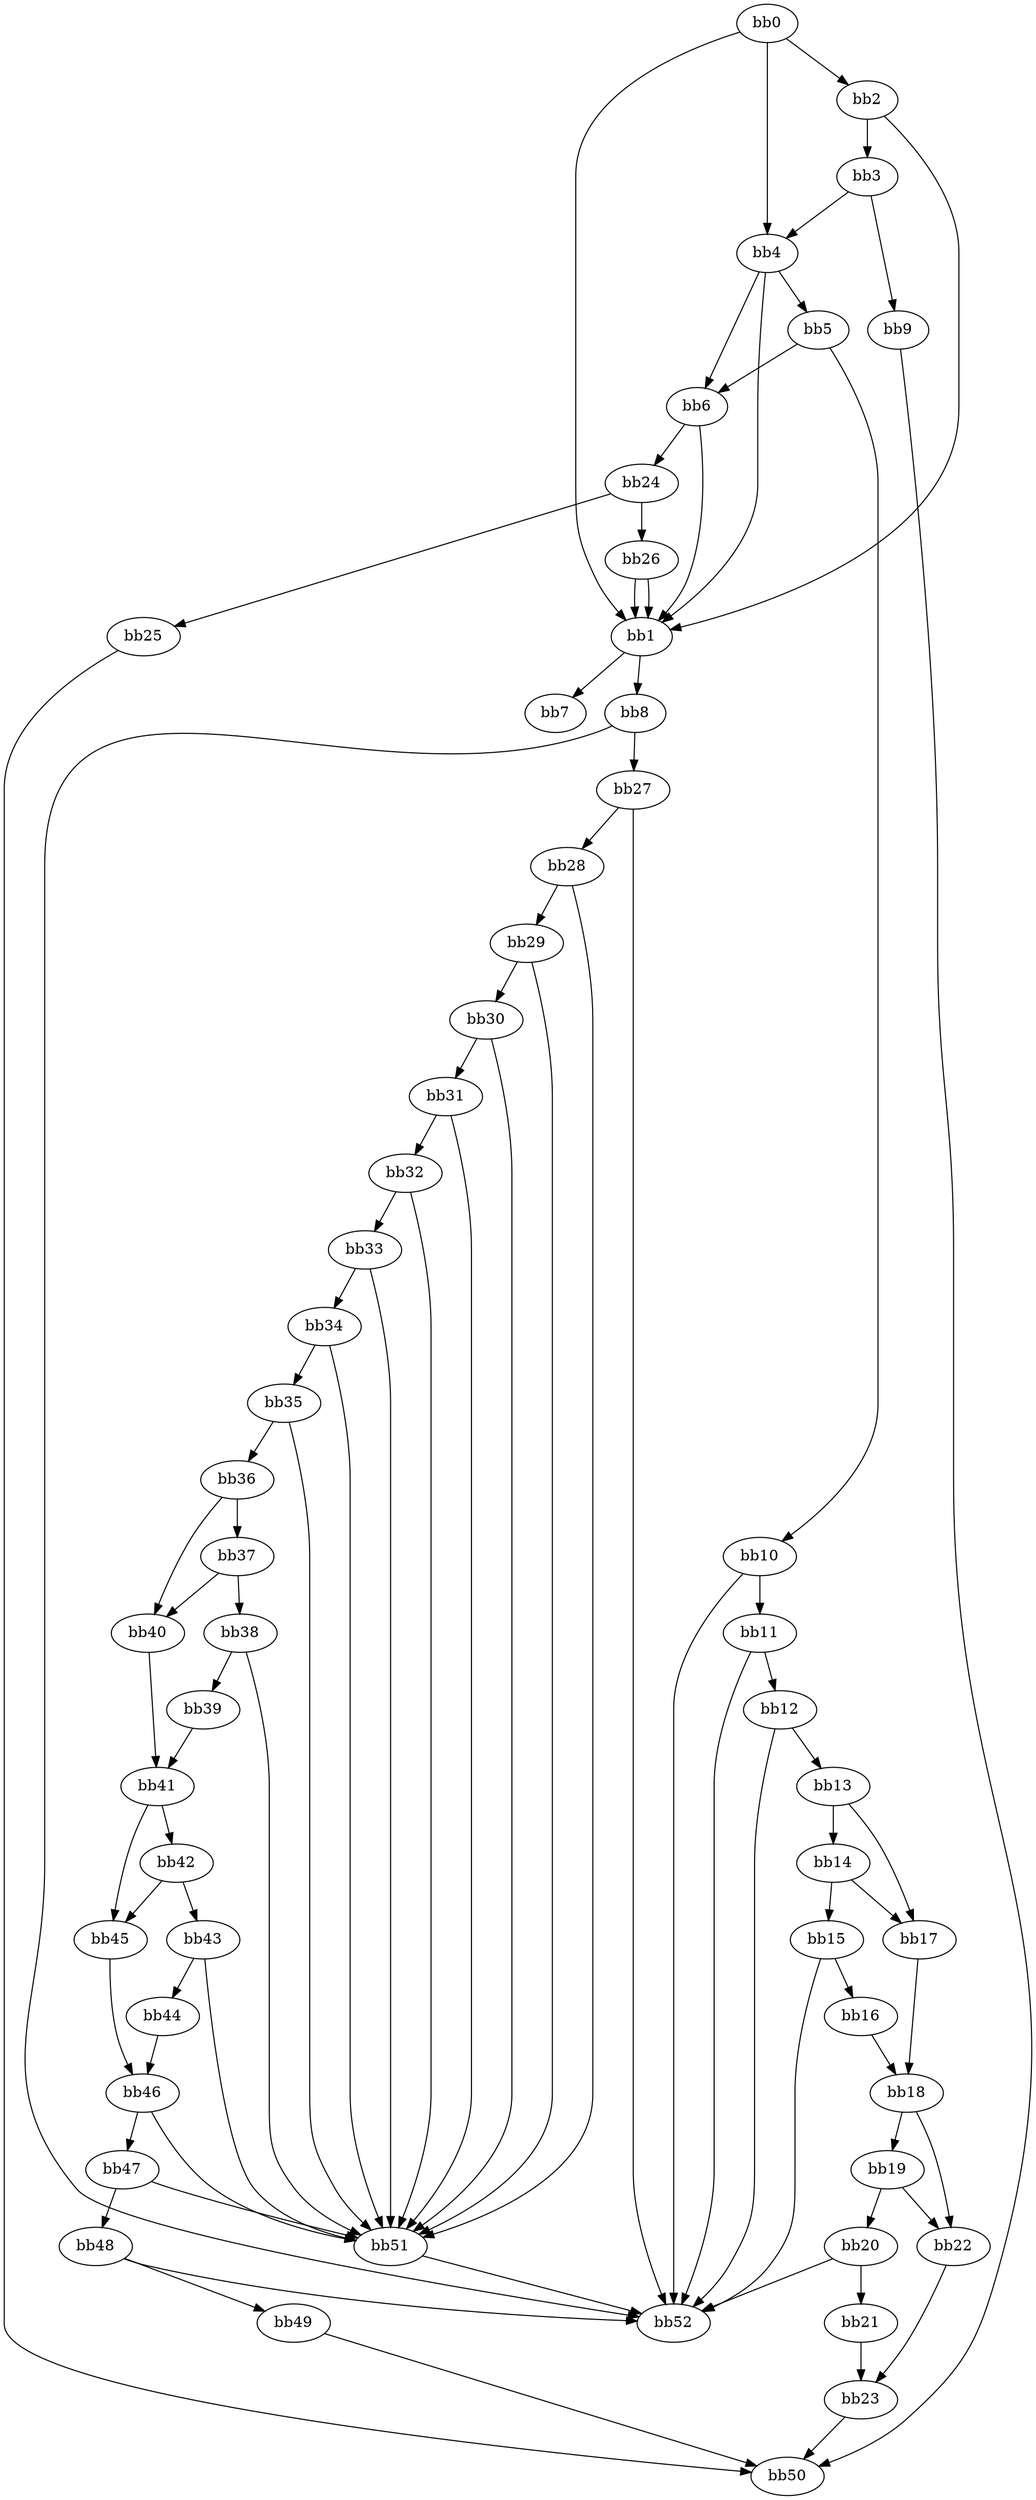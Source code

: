 digraph {
    0 [ label = "bb0\l" ]
    1 [ label = "bb1\l" ]
    2 [ label = "bb2\l" ]
    3 [ label = "bb3\l" ]
    4 [ label = "bb4\l" ]
    5 [ label = "bb5\l" ]
    6 [ label = "bb6\l" ]
    7 [ label = "bb7\l" ]
    8 [ label = "bb8\l" ]
    9 [ label = "bb9\l" ]
    10 [ label = "bb10\l" ]
    11 [ label = "bb11\l" ]
    12 [ label = "bb12\l" ]
    13 [ label = "bb13\l" ]
    14 [ label = "bb14\l" ]
    15 [ label = "bb15\l" ]
    16 [ label = "bb16\l" ]
    17 [ label = "bb17\l" ]
    18 [ label = "bb18\l" ]
    19 [ label = "bb19\l" ]
    20 [ label = "bb20\l" ]
    21 [ label = "bb21\l" ]
    22 [ label = "bb22\l" ]
    23 [ label = "bb23\l" ]
    24 [ label = "bb24\l" ]
    25 [ label = "bb25\l" ]
    26 [ label = "bb26\l" ]
    27 [ label = "bb27\l" ]
    28 [ label = "bb28\l" ]
    29 [ label = "bb29\l" ]
    30 [ label = "bb30\l" ]
    31 [ label = "bb31\l" ]
    32 [ label = "bb32\l" ]
    33 [ label = "bb33\l" ]
    34 [ label = "bb34\l" ]
    35 [ label = "bb35\l" ]
    36 [ label = "bb36\l" ]
    37 [ label = "bb37\l" ]
    38 [ label = "bb38\l" ]
    39 [ label = "bb39\l" ]
    40 [ label = "bb40\l" ]
    41 [ label = "bb41\l" ]
    42 [ label = "bb42\l" ]
    43 [ label = "bb43\l" ]
    44 [ label = "bb44\l" ]
    45 [ label = "bb45\l" ]
    46 [ label = "bb46\l" ]
    47 [ label = "bb47\l" ]
    48 [ label = "bb48\l" ]
    49 [ label = "bb49\l" ]
    50 [ label = "bb50\l" ]
    51 [ label = "bb51\l" ]
    52 [ label = "bb52\l" ]
    0 -> 1 [ ]
    0 -> 2 [ ]
    0 -> 4 [ ]
    1 -> 7 [ ]
    1 -> 8 [ ]
    2 -> 1 [ ]
    2 -> 3 [ ]
    3 -> 4 [ ]
    3 -> 9 [ ]
    4 -> 1 [ ]
    4 -> 5 [ ]
    4 -> 6 [ ]
    5 -> 6 [ ]
    5 -> 10 [ ]
    6 -> 1 [ ]
    6 -> 24 [ ]
    8 -> 27 [ ]
    8 -> 52 [ ]
    9 -> 50 [ ]
    10 -> 11 [ ]
    10 -> 52 [ ]
    11 -> 12 [ ]
    11 -> 52 [ ]
    12 -> 13 [ ]
    12 -> 52 [ ]
    13 -> 14 [ ]
    13 -> 17 [ ]
    14 -> 15 [ ]
    14 -> 17 [ ]
    15 -> 16 [ ]
    15 -> 52 [ ]
    16 -> 18 [ ]
    17 -> 18 [ ]
    18 -> 19 [ ]
    18 -> 22 [ ]
    19 -> 20 [ ]
    19 -> 22 [ ]
    20 -> 21 [ ]
    20 -> 52 [ ]
    21 -> 23 [ ]
    22 -> 23 [ ]
    23 -> 50 [ ]
    24 -> 25 [ ]
    24 -> 26 [ ]
    25 -> 50 [ ]
    26 -> 1 [ ]
    26 -> 1 [ ]
    27 -> 28 [ ]
    27 -> 52 [ ]
    28 -> 29 [ ]
    28 -> 51 [ ]
    29 -> 30 [ ]
    29 -> 51 [ ]
    30 -> 31 [ ]
    30 -> 51 [ ]
    31 -> 32 [ ]
    31 -> 51 [ ]
    32 -> 33 [ ]
    32 -> 51 [ ]
    33 -> 34 [ ]
    33 -> 51 [ ]
    34 -> 35 [ ]
    34 -> 51 [ ]
    35 -> 36 [ ]
    35 -> 51 [ ]
    36 -> 37 [ ]
    36 -> 40 [ ]
    37 -> 38 [ ]
    37 -> 40 [ ]
    38 -> 39 [ ]
    38 -> 51 [ ]
    39 -> 41 [ ]
    40 -> 41 [ ]
    41 -> 42 [ ]
    41 -> 45 [ ]
    42 -> 43 [ ]
    42 -> 45 [ ]
    43 -> 44 [ ]
    43 -> 51 [ ]
    44 -> 46 [ ]
    45 -> 46 [ ]
    46 -> 47 [ ]
    46 -> 51 [ ]
    47 -> 48 [ ]
    47 -> 51 [ ]
    48 -> 49 [ ]
    48 -> 52 [ ]
    49 -> 50 [ ]
    51 -> 52 [ ]
}

